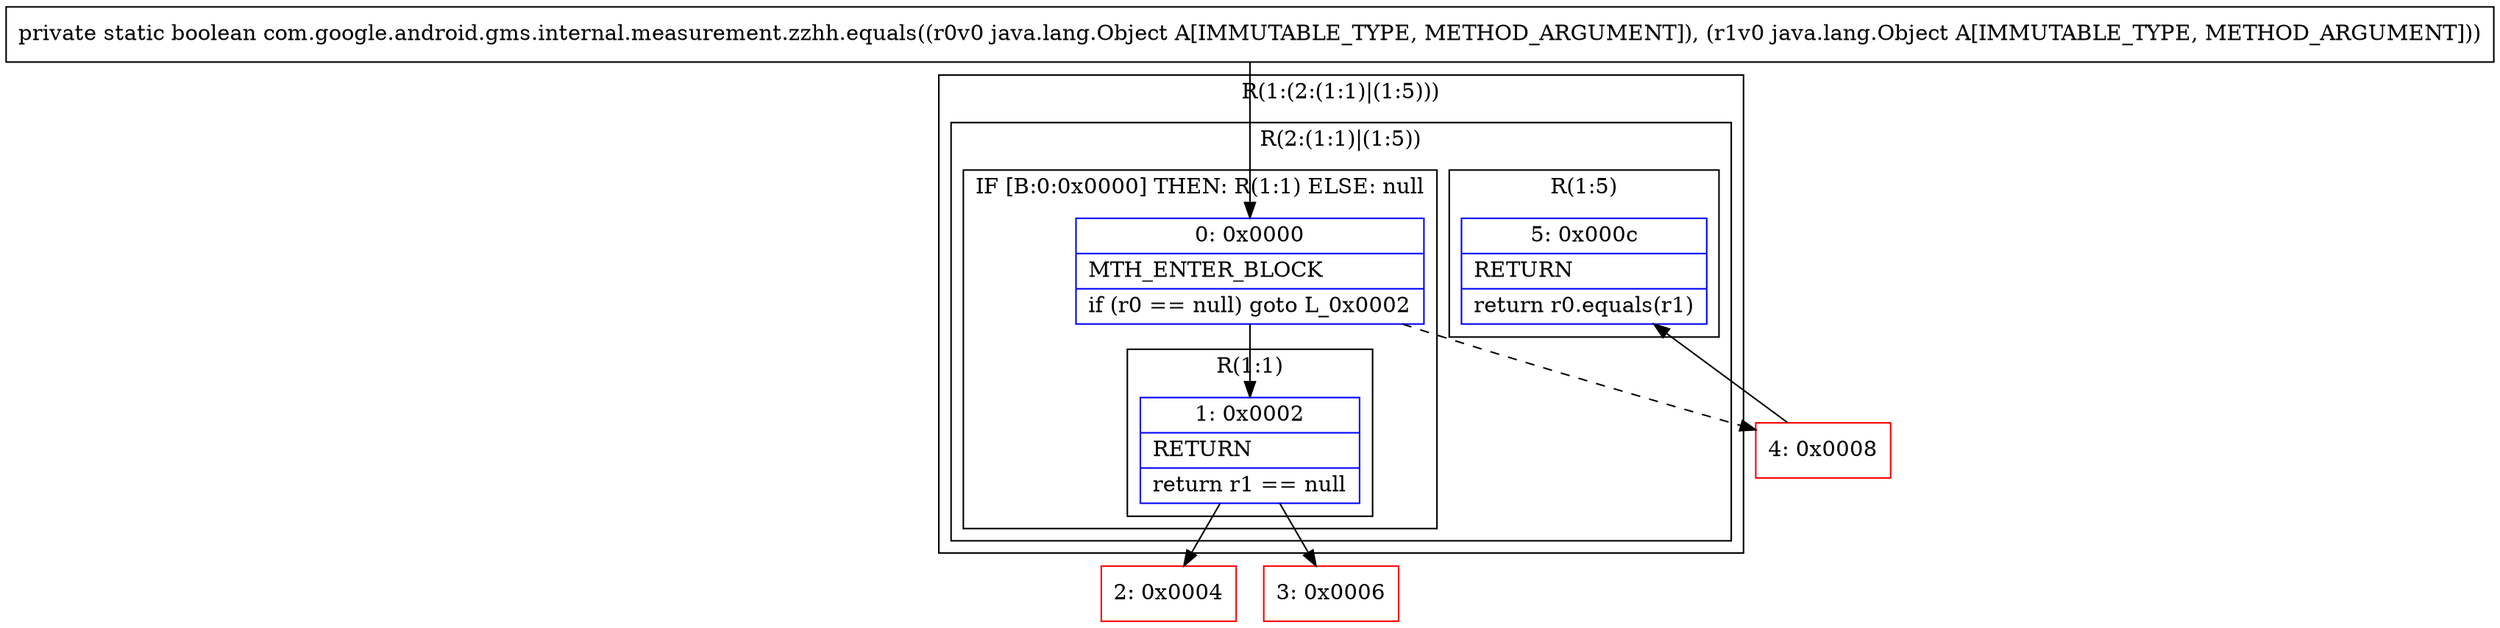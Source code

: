 digraph "CFG forcom.google.android.gms.internal.measurement.zzhh.equals(Ljava\/lang\/Object;Ljava\/lang\/Object;)Z" {
subgraph cluster_Region_784830381 {
label = "R(1:(2:(1:1)|(1:5)))";
node [shape=record,color=blue];
subgraph cluster_Region_1239342772 {
label = "R(2:(1:1)|(1:5))";
node [shape=record,color=blue];
subgraph cluster_IfRegion_96530017 {
label = "IF [B:0:0x0000] THEN: R(1:1) ELSE: null";
node [shape=record,color=blue];
Node_0 [shape=record,label="{0\:\ 0x0000|MTH_ENTER_BLOCK\l|if (r0 == null) goto L_0x0002\l}"];
subgraph cluster_Region_1035273051 {
label = "R(1:1)";
node [shape=record,color=blue];
Node_1 [shape=record,label="{1\:\ 0x0002|RETURN\l|return r1 == null\l}"];
}
}
subgraph cluster_Region_798837159 {
label = "R(1:5)";
node [shape=record,color=blue];
Node_5 [shape=record,label="{5\:\ 0x000c|RETURN\l|return r0.equals(r1)\l}"];
}
}
}
Node_2 [shape=record,color=red,label="{2\:\ 0x0004}"];
Node_3 [shape=record,color=red,label="{3\:\ 0x0006}"];
Node_4 [shape=record,color=red,label="{4\:\ 0x0008}"];
MethodNode[shape=record,label="{private static boolean com.google.android.gms.internal.measurement.zzhh.equals((r0v0 java.lang.Object A[IMMUTABLE_TYPE, METHOD_ARGUMENT]), (r1v0 java.lang.Object A[IMMUTABLE_TYPE, METHOD_ARGUMENT])) }"];
MethodNode -> Node_0;
Node_0 -> Node_1;
Node_0 -> Node_4[style=dashed];
Node_1 -> Node_2;
Node_1 -> Node_3;
Node_4 -> Node_5;
}

